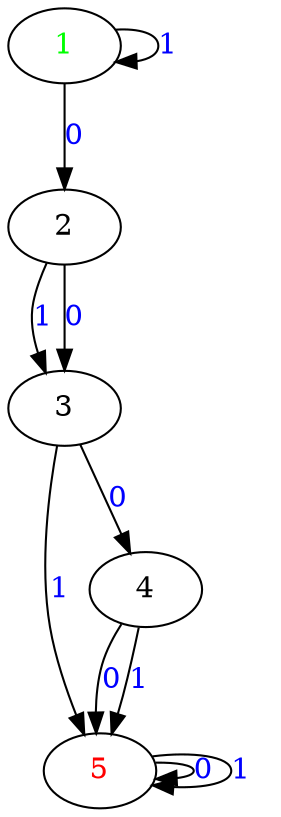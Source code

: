 digraph G {
	"5"->"5"[ label=<<font color="blue">0</font>> ];
	"2"->"3"[ label=<<font color="blue">1</font>> ];
	"3"->"5"[ label=<<font color="blue">1</font>> ];
	"2"->"3"[ label=<<font color="blue">0</font>> ];
	"5"->"5"[ label=<<font color="blue">1</font>> ];
	"4"->"5"[ label=<<font color="blue">0</font>> ];
	"1"->"1"[ label=<<font color="blue">1</font>> ];
	"3"->"4"[ label=<<font color="blue">0</font>> ];
	"1"->"2"[ label=<<font color="blue">0</font>> ];
	"4"->"5"[ label=<<font color="blue">1</font>> ];
	"1" [ label=<<font color="green">1</font>> ];
	"2";
	"3";
	"4";
	"5" [ label=<<font color="red">5</font>> ];

}
